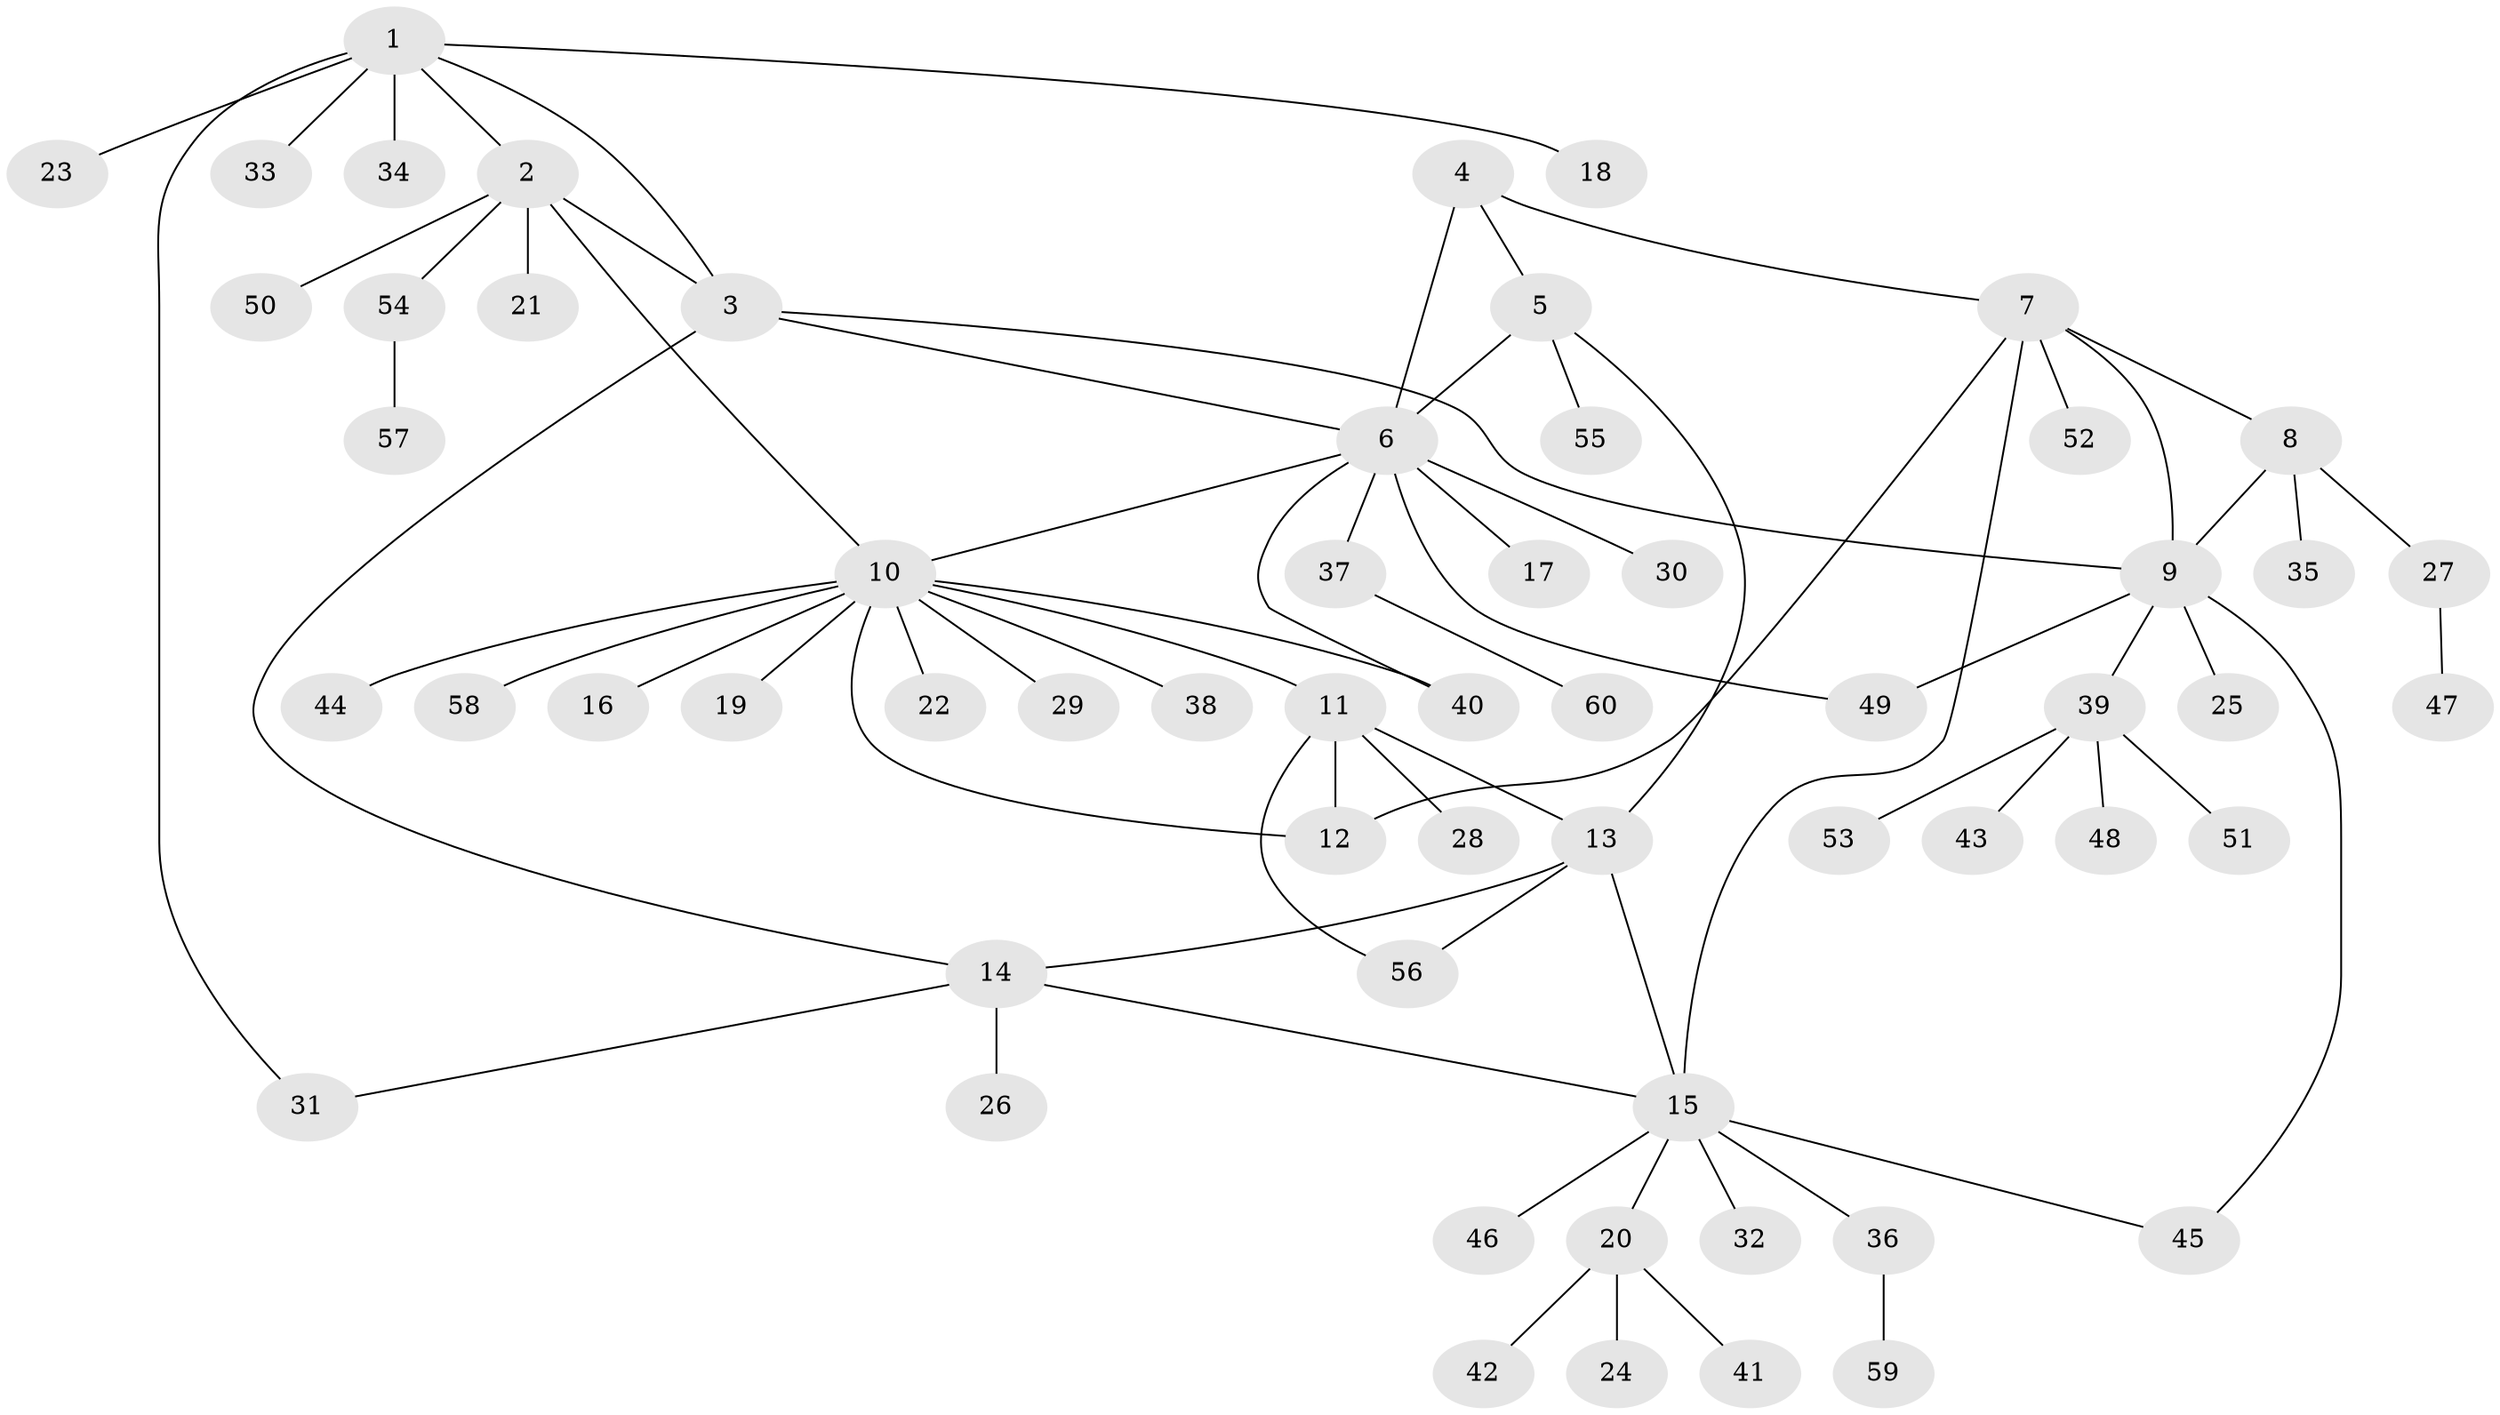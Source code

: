 // Generated by graph-tools (version 1.1) at 2025/50/03/09/25 03:50:27]
// undirected, 60 vertices, 75 edges
graph export_dot {
graph [start="1"]
  node [color=gray90,style=filled];
  1;
  2;
  3;
  4;
  5;
  6;
  7;
  8;
  9;
  10;
  11;
  12;
  13;
  14;
  15;
  16;
  17;
  18;
  19;
  20;
  21;
  22;
  23;
  24;
  25;
  26;
  27;
  28;
  29;
  30;
  31;
  32;
  33;
  34;
  35;
  36;
  37;
  38;
  39;
  40;
  41;
  42;
  43;
  44;
  45;
  46;
  47;
  48;
  49;
  50;
  51;
  52;
  53;
  54;
  55;
  56;
  57;
  58;
  59;
  60;
  1 -- 2;
  1 -- 3;
  1 -- 18;
  1 -- 23;
  1 -- 31;
  1 -- 33;
  1 -- 34;
  2 -- 3;
  2 -- 10;
  2 -- 21;
  2 -- 50;
  2 -- 54;
  3 -- 6;
  3 -- 9;
  3 -- 14;
  4 -- 5;
  4 -- 6;
  4 -- 7;
  5 -- 6;
  5 -- 13;
  5 -- 55;
  6 -- 10;
  6 -- 17;
  6 -- 30;
  6 -- 37;
  6 -- 40;
  6 -- 49;
  7 -- 8;
  7 -- 9;
  7 -- 12;
  7 -- 15;
  7 -- 52;
  8 -- 9;
  8 -- 27;
  8 -- 35;
  9 -- 25;
  9 -- 39;
  9 -- 45;
  9 -- 49;
  10 -- 11;
  10 -- 12;
  10 -- 16;
  10 -- 19;
  10 -- 22;
  10 -- 29;
  10 -- 38;
  10 -- 40;
  10 -- 44;
  10 -- 58;
  11 -- 12;
  11 -- 13;
  11 -- 28;
  11 -- 56;
  13 -- 14;
  13 -- 15;
  13 -- 56;
  14 -- 15;
  14 -- 26;
  14 -- 31;
  15 -- 20;
  15 -- 32;
  15 -- 36;
  15 -- 45;
  15 -- 46;
  20 -- 24;
  20 -- 41;
  20 -- 42;
  27 -- 47;
  36 -- 59;
  37 -- 60;
  39 -- 43;
  39 -- 48;
  39 -- 51;
  39 -- 53;
  54 -- 57;
}

